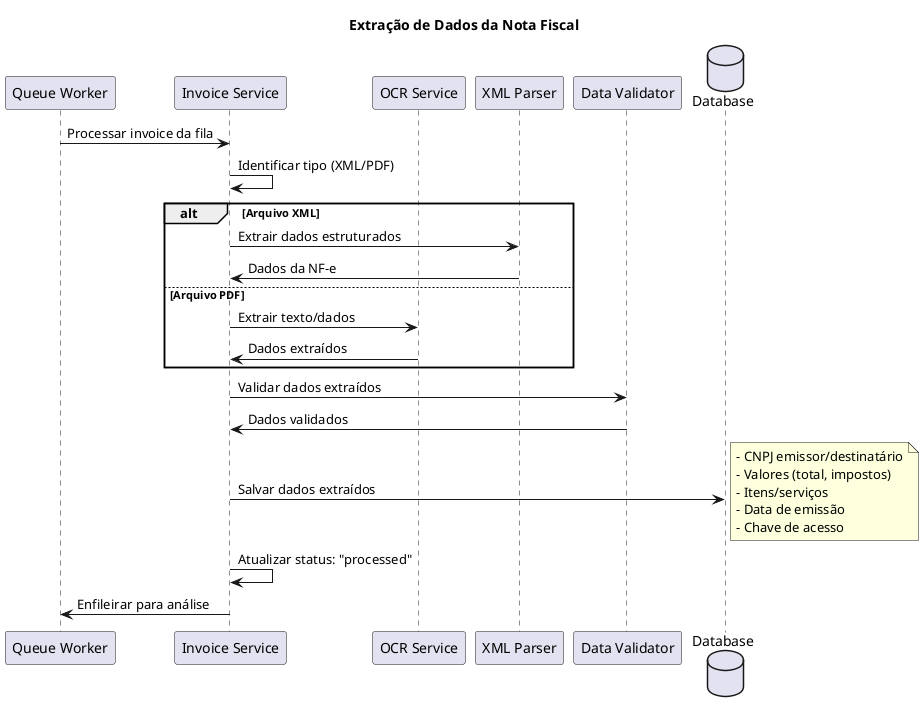 @startuml extract-data
title Extração de Dados da Nota Fiscal

participant "Queue Worker" as QW
participant "Invoice Service" as IS
participant "OCR Service" as OCR
participant "XML Parser" as XML
participant "Data Validator" as DV
database "Database" as DB

QW -> IS: Processar invoice da fila
IS -> IS: Identificar tipo (XML/PDF)

alt Arquivo XML
    IS -> XML: Extrair dados estruturados
    XML -> IS: Dados da NF-e
else Arquivo PDF
    IS -> OCR: Extrair texto/dados
    OCR -> IS: Dados extraídos
end

IS -> DV: Validar dados extraídos
DV -> IS: Dados validados

IS -> DB: Salvar dados extraídos
note right
  - CNPJ emissor/destinatário
  - Valores (total, impostos)
  - Itens/serviços
  - Data de emissão
  - Chave de acesso
end note

IS -> IS: Atualizar status: "processed"
IS -> QW: Enfileirar para análise

@enduml